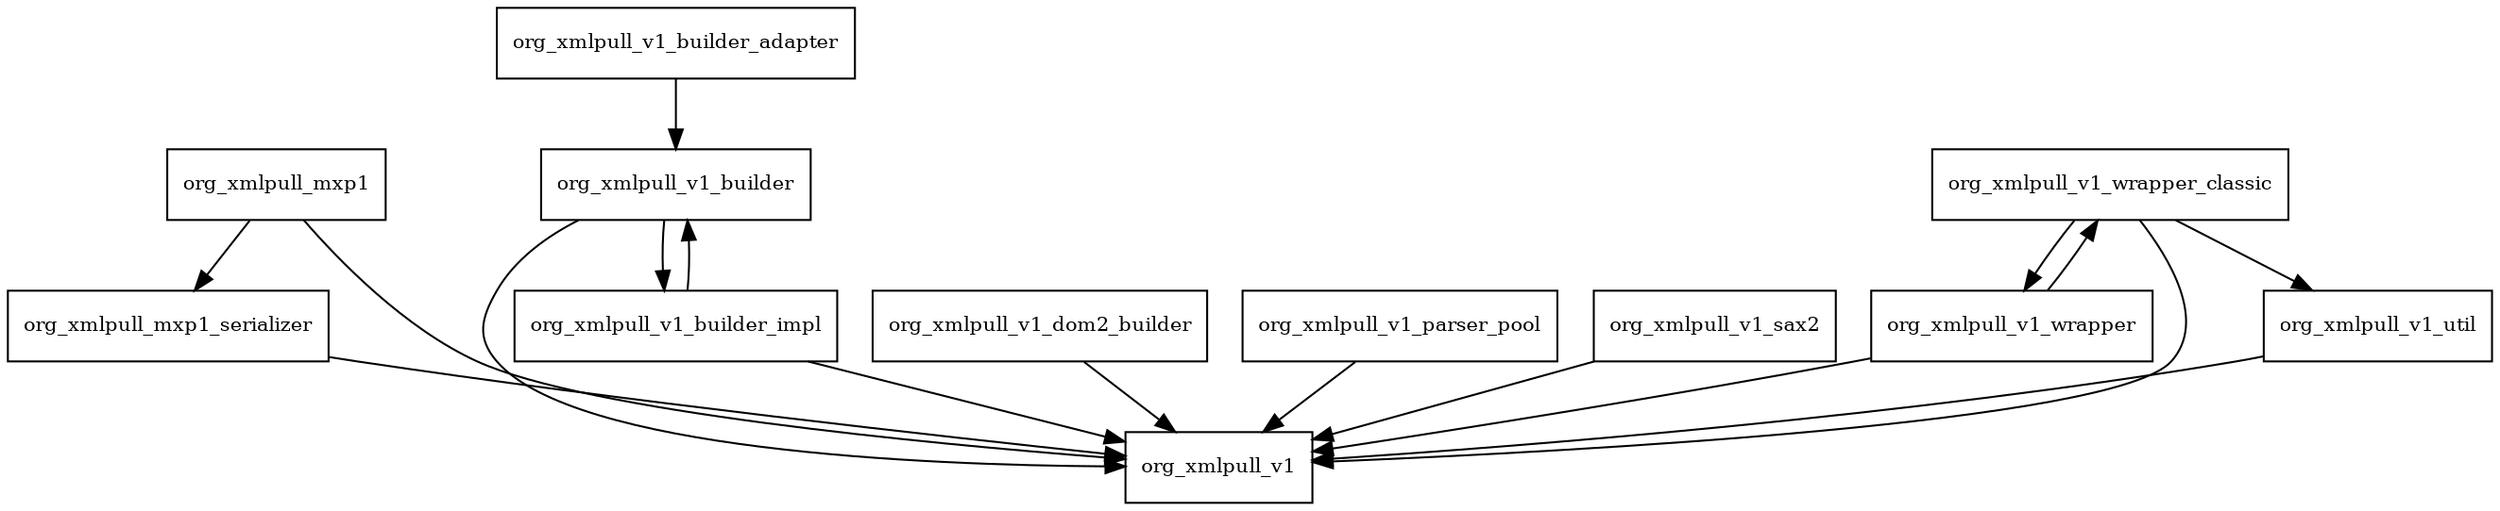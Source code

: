digraph xpp3_1_1_3_4_O_package_dependencies {
  node [shape = box, fontsize=10.0];
  org_xmlpull_mxp1 -> org_xmlpull_mxp1_serializer;
  org_xmlpull_mxp1 -> org_xmlpull_v1;
  org_xmlpull_mxp1_serializer -> org_xmlpull_v1;
  org_xmlpull_v1_builder -> org_xmlpull_v1;
  org_xmlpull_v1_builder -> org_xmlpull_v1_builder_impl;
  org_xmlpull_v1_builder_adapter -> org_xmlpull_v1_builder;
  org_xmlpull_v1_builder_impl -> org_xmlpull_v1;
  org_xmlpull_v1_builder_impl -> org_xmlpull_v1_builder;
  org_xmlpull_v1_dom2_builder -> org_xmlpull_v1;
  org_xmlpull_v1_parser_pool -> org_xmlpull_v1;
  org_xmlpull_v1_sax2 -> org_xmlpull_v1;
  org_xmlpull_v1_util -> org_xmlpull_v1;
  org_xmlpull_v1_wrapper -> org_xmlpull_v1;
  org_xmlpull_v1_wrapper -> org_xmlpull_v1_wrapper_classic;
  org_xmlpull_v1_wrapper_classic -> org_xmlpull_v1;
  org_xmlpull_v1_wrapper_classic -> org_xmlpull_v1_util;
  org_xmlpull_v1_wrapper_classic -> org_xmlpull_v1_wrapper;
}
